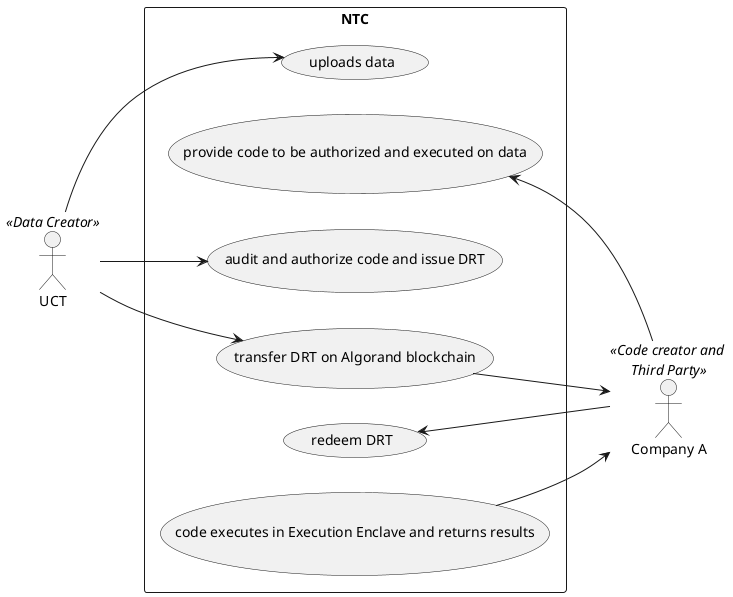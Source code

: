 @startuml
left to right direction
skinparam packageStyle rectangle
actor "Company A" << Code creator and \nThird Party>> as A
actor "UCT" << Data Creator >> as UCT
rectangle NTC {  
  UCT --> (uploads data)
  (provide code to be authorized and executed on data) <-- A
  UCT --> (audit and authorize code and issue DRT)
  UCT --> (transfer DRT on Algorand blockchain)
  (transfer DRT on Algorand blockchain) --> A
  (redeem DRT) <-- A
  (code executes in Execution Enclave and returns results) --> A

}
@enduml
